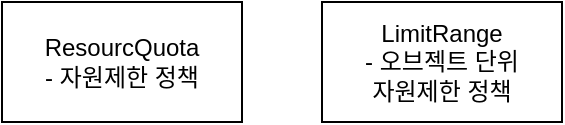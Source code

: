 <mxfile version="26.0.14" pages="3">
  <diagram id="p6BHQ99s00-5LfU9aDg9" name="policy">
    <mxGraphModel dx="2008" dy="1150" grid="1" gridSize="10" guides="1" tooltips="1" connect="1" arrows="1" fold="1" page="1" pageScale="1" pageWidth="4681" pageHeight="3300" math="0" shadow="0">
      <root>
        <mxCell id="0" />
        <mxCell id="1" parent="0" />
        <mxCell id="fSZZSS4SiFKnqKFC8Spe-2" value="&lt;div&gt;ResourcQuota&lt;/div&gt;&lt;div&gt;- 자원제한 정책&lt;br&gt;&lt;/div&gt;" style="rounded=0;whiteSpace=wrap;html=1;" vertex="1" parent="1">
          <mxGeometry x="200" y="280" width="120" height="60" as="geometry" />
        </mxCell>
        <mxCell id="fSZZSS4SiFKnqKFC8Spe-3" value="&lt;div&gt;LimitRange&lt;/div&gt;&lt;div&gt;- 오브젝트 단위&lt;br&gt;자원제한 정책&lt;br&gt;&lt;/div&gt;" style="rounded=0;whiteSpace=wrap;html=1;" vertex="1" parent="1">
          <mxGeometry x="360" y="280" width="120" height="60" as="geometry" />
        </mxCell>
      </root>
    </mxGraphModel>
  </diagram>
  <diagram name="security" id="7_t-huLyqTZaK8C2pLEU">
    <mxGraphModel dx="1912" dy="1095" grid="1" gridSize="10" guides="1" tooltips="1" connect="1" arrows="1" fold="1" page="1" pageScale="1" pageWidth="4681" pageHeight="3300" math="0" shadow="0">
      <root>
        <mxCell id="0" />
        <mxCell id="1" parent="0" />
        <mxCell id="LIGulVqqEWgQpyWQHzmR-32" value="" style="rounded=0;whiteSpace=wrap;html=1;dashed=1;" vertex="1" parent="1">
          <mxGeometry x="680" y="570" width="300" height="240" as="geometry" />
        </mxCell>
        <mxCell id="LIGulVqqEWgQpyWQHzmR-20" value="" style="edgeStyle=entityRelationEdgeStyle;rounded=0;orthogonalLoop=1;jettySize=auto;html=1;entryX=0;entryY=0.5;entryDx=0;entryDy=0;" edge="1" parent="1" source="LIGulVqqEWgQpyWQHzmR-1" target="LIGulVqqEWgQpyWQHzmR-6">
          <mxGeometry relative="1" as="geometry" />
        </mxCell>
        <mxCell id="LIGulVqqEWgQpyWQHzmR-21" value="" style="edgeStyle=orthogonalEdgeStyle;rounded=0;orthogonalLoop=1;jettySize=auto;html=1;entryX=0;entryY=0.5;entryDx=0;entryDy=0;" edge="1" parent="1" source="LIGulVqqEWgQpyWQHzmR-1" target="LIGulVqqEWgQpyWQHzmR-5">
          <mxGeometry relative="1" as="geometry" />
        </mxCell>
        <mxCell id="LIGulVqqEWgQpyWQHzmR-23" style="edgeStyle=orthogonalEdgeStyle;rounded=0;orthogonalLoop=1;jettySize=auto;html=1;" edge="1" parent="1" source="LIGulVqqEWgQpyWQHzmR-1" target="LIGulVqqEWgQpyWQHzmR-4">
          <mxGeometry relative="1" as="geometry">
            <mxPoint x="460" y="650" as="targetPoint" />
          </mxGeometry>
        </mxCell>
        <mxCell id="LIGulVqqEWgQpyWQHzmR-1" value="접근제어" style="rounded=1;whiteSpace=wrap;html=1;" vertex="1" parent="1">
          <mxGeometry x="300" y="620" width="120" height="60" as="geometry" />
        </mxCell>
        <UserObject label="https://kubernetes.io/ko/docs/concepts/security/controlling-access/" link="https://kubernetes.io/ko/docs/concepts/security/controlling-access/" id="LIGulVqqEWgQpyWQHzmR-3">
          <mxCell style="text;whiteSpace=wrap;" vertex="1" parent="1">
            <mxGeometry x="40" y="40" width="380" height="40" as="geometry" />
          </mxCell>
        </UserObject>
        <mxCell id="LIGulVqqEWgQpyWQHzmR-33" value="" style="edgeStyle=orthogonalEdgeStyle;rounded=0;orthogonalLoop=1;jettySize=auto;html=1;" edge="1" parent="1" source="LIGulVqqEWgQpyWQHzmR-4" target="LIGulVqqEWgQpyWQHzmR-32">
          <mxGeometry relative="1" as="geometry" />
        </mxCell>
        <mxCell id="LIGulVqqEWgQpyWQHzmR-4" value="Authentication" style="rounded=1;whiteSpace=wrap;html=1;" vertex="1" parent="1">
          <mxGeometry x="480" y="620" width="120" height="60" as="geometry" />
        </mxCell>
        <mxCell id="LIGulVqqEWgQpyWQHzmR-5" value="Authorization" style="rounded=1;whiteSpace=wrap;html=1;" vertex="1" parent="1">
          <mxGeometry x="480" y="690" width="120" height="60" as="geometry" />
        </mxCell>
        <mxCell id="LIGulVqqEWgQpyWQHzmR-6" value="&lt;div&gt;Admission&lt;/div&gt;&lt;div&gt;Control&lt;br&gt;&lt;/div&gt;" style="rounded=1;whiteSpace=wrap;html=1;" vertex="1" parent="1">
          <mxGeometry x="480" y="770" width="120" height="60" as="geometry" />
        </mxCell>
        <mxCell id="LIGulVqqEWgQpyWQHzmR-9" value="Authorization&lt;br&gt;Module" style="rounded=1;whiteSpace=wrap;html=1;" vertex="1" parent="1">
          <mxGeometry x="310" y="1010" width="120" height="60" as="geometry" />
        </mxCell>
        <mxCell id="LIGulVqqEWgQpyWQHzmR-10" value="RBAC" style="rounded=1;whiteSpace=wrap;html=1;" vertex="1" parent="1">
          <mxGeometry x="480" y="920" width="120" height="40" as="geometry" />
        </mxCell>
        <mxCell id="LIGulVqqEWgQpyWQHzmR-12" value="ABAC" style="rounded=1;whiteSpace=wrap;html=1;" vertex="1" parent="1">
          <mxGeometry x="480" y="970" width="120" height="40" as="geometry" />
        </mxCell>
        <mxCell id="LIGulVqqEWgQpyWQHzmR-13" value="Webhook" style="rounded=1;whiteSpace=wrap;html=1;" vertex="1" parent="1">
          <mxGeometry x="480" y="1020" width="120" height="40" as="geometry" />
        </mxCell>
        <mxCell id="LIGulVqqEWgQpyWQHzmR-14" value="Node" style="rounded=1;whiteSpace=wrap;html=1;" vertex="1" parent="1">
          <mxGeometry x="480" y="1070" width="120" height="40" as="geometry" />
        </mxCell>
        <mxCell id="LIGulVqqEWgQpyWQHzmR-15" value="&lt;div&gt;Authorization 정책은 적용후 테스트까지 간단히 확인해야하지 않을까?&lt;/div&gt;&lt;div&gt;ex) kubectl auth can-i create deployments --namespace dev&lt;br&gt;&lt;/div&gt;" style="text;html=1;align=center;verticalAlign=middle;resizable=0;points=[];autosize=1;strokeColor=none;fillColor=none;" vertex="1" parent="1">
          <mxGeometry x="300" y="1140" width="370" height="40" as="geometry" />
        </mxCell>
        <mxCell id="LIGulVqqEWgQpyWQHzmR-16" value="" style="shape=image;verticalLabelPosition=bottom;labelBackgroundColor=default;verticalAlign=top;imageAspect=0;image=https://kubernetes.io/images/docs/admin/access-control-overview.svg;" vertex="1" parent="1">
          <mxGeometry x="40" y="80" width="795" height="480" as="geometry" />
        </mxCell>
        <mxCell id="LIGulVqqEWgQpyWQHzmR-19" value="ServiceAccount" style="rounded=1;whiteSpace=wrap;html=1;" vertex="1" parent="1">
          <mxGeometry x="110" y="620" width="120" height="60" as="geometry" />
        </mxCell>
        <mxCell id="LIGulVqqEWgQpyWQHzmR-24" value="X.509" style="rounded=1;whiteSpace=wrap;html=1;" vertex="1" parent="1">
          <mxGeometry x="700" y="590" width="120" height="40" as="geometry" />
        </mxCell>
        <mxCell id="LIGulVqqEWgQpyWQHzmR-25" value="Static token file" style="rounded=1;whiteSpace=wrap;html=1;" vertex="1" parent="1">
          <mxGeometry x="700" y="640" width="120" height="40" as="geometry" />
        </mxCell>
        <mxCell id="LIGulVqqEWgQpyWQHzmR-26" value="Bootstrap token" style="rounded=1;whiteSpace=wrap;html=1;" vertex="1" parent="1">
          <mxGeometry x="700" y="690" width="120" height="40" as="geometry" />
        </mxCell>
        <mxCell id="LIGulVqqEWgQpyWQHzmR-27" value="ServiceAccount&lt;br&gt;Secret token" style="rounded=1;whiteSpace=wrap;html=1;" vertex="1" parent="1">
          <mxGeometry x="700" y="740" width="120" height="40" as="geometry" />
        </mxCell>
        <mxCell id="LIGulVqqEWgQpyWQHzmR-28" value="TokenRequest&lt;br&gt;API token" style="rounded=1;whiteSpace=wrap;html=1;" vertex="1" parent="1">
          <mxGeometry x="835" y="590" width="120" height="40" as="geometry" />
        </mxCell>
        <mxCell id="LIGulVqqEWgQpyWQHzmR-29" value="OIDC" style="rounded=1;whiteSpace=wrap;html=1;" vertex="1" parent="1">
          <mxGeometry x="835" y="640" width="120" height="40" as="geometry" />
        </mxCell>
        <mxCell id="LIGulVqqEWgQpyWQHzmR-30" value="Webhook" style="rounded=1;whiteSpace=wrap;html=1;" vertex="1" parent="1">
          <mxGeometry x="835" y="690" width="120" height="40" as="geometry" />
        </mxCell>
        <mxCell id="LIGulVqqEWgQpyWQHzmR-31" value="Authenticating Proxy" style="rounded=1;whiteSpace=wrap;html=1;" vertex="1" parent="1">
          <mxGeometry x="835" y="740" width="120" height="40" as="geometry" />
        </mxCell>
      </root>
    </mxGraphModel>
  </diagram>
  <diagram id="x0eaguAkmw9nb1jd6ma5" name="tools">
    <mxGraphModel dx="2008" dy="1150" grid="1" gridSize="10" guides="1" tooltips="1" connect="1" arrows="1" fold="1" page="1" pageScale="1" pageWidth="4681" pageHeight="3300" math="0" shadow="0">
      <root>
        <mxCell id="0" />
        <mxCell id="1" parent="0" />
        <mxCell id="DrbGijEhrG7CVo1d8D9N-1" value="k8s 관리 대시보드 (IDE)" style="rounded=1;whiteSpace=wrap;html=1;verticalAlign=bottom;fillColor=#f5f5f5;fontColor=#333333;strokeColor=#666666;" vertex="1" parent="1">
          <mxGeometry x="80" y="80" width="540" height="260" as="geometry" />
        </mxCell>
        <mxCell id="DrbGijEhrG7CVo1d8D9N-10" value="" style="rounded=0;whiteSpace=wrap;html=1;dashed=1;" vertex="1" parent="1">
          <mxGeometry x="350" y="120" width="200" height="170" as="geometry" />
        </mxCell>
        <mxCell id="DrbGijEhrG7CVo1d8D9N-9" value="" style="rounded=0;whiteSpace=wrap;html=1;dashed=1;" vertex="1" parent="1">
          <mxGeometry x="140" y="120" width="200" height="170" as="geometry" />
        </mxCell>
        <mxCell id="DrbGijEhrG7CVo1d8D9N-2" value="K9s" style="rounded=1;whiteSpace=wrap;html=1;" vertex="1" parent="1">
          <mxGeometry x="180" y="135" width="120" height="40" as="geometry" />
        </mxCell>
        <mxCell id="DrbGijEhrG7CVo1d8D9N-3" value="Lens" style="rounded=1;whiteSpace=wrap;html=1;" vertex="1" parent="1">
          <mxGeometry x="180" y="185" width="120" height="40" as="geometry" />
        </mxCell>
        <mxCell id="DrbGijEhrG7CVo1d8D9N-4" value="Rancher" style="rounded=1;whiteSpace=wrap;html=1;" vertex="1" parent="1">
          <mxGeometry x="180" y="235" width="120" height="40" as="geometry" />
        </mxCell>
        <mxCell id="DrbGijEhrG7CVo1d8D9N-5" value="Octant" style="rounded=1;whiteSpace=wrap;html=1;" vertex="1" parent="1">
          <mxGeometry x="390" y="135" width="120" height="40" as="geometry" />
        </mxCell>
        <mxCell id="DrbGijEhrG7CVo1d8D9N-6" value="Portainer" style="rounded=1;whiteSpace=wrap;html=1;" vertex="1" parent="1">
          <mxGeometry x="390" y="185" width="120" height="40" as="geometry" />
        </mxCell>
        <mxCell id="DrbGijEhrG7CVo1d8D9N-8" value="&lt;div&gt;Kubernetes&lt;/div&gt;&lt;div&gt;dashboard&lt;br&gt;&lt;/div&gt;" style="rounded=1;whiteSpace=wrap;html=1;" vertex="1" parent="1">
          <mxGeometry x="390" y="235" width="120" height="40" as="geometry" />
        </mxCell>
        <mxCell id="DrbGijEhrG7CVo1d8D9N-21" value="정책 관리" style="rounded=1;whiteSpace=wrap;html=1;verticalAlign=bottom;fillColor=#f5f5f5;fontColor=#333333;strokeColor=#666666;" vertex="1" parent="1">
          <mxGeometry x="680" y="80" width="540" height="260" as="geometry" />
        </mxCell>
        <mxCell id="DrbGijEhrG7CVo1d8D9N-22" value="" style="rounded=0;whiteSpace=wrap;html=1;dashed=1;" vertex="1" parent="1">
          <mxGeometry x="950" y="120" width="200" height="170" as="geometry" />
        </mxCell>
        <mxCell id="DrbGijEhrG7CVo1d8D9N-23" value="" style="rounded=0;whiteSpace=wrap;html=1;dashed=1;" vertex="1" parent="1">
          <mxGeometry x="740" y="120" width="200" height="170" as="geometry" />
        </mxCell>
        <mxCell id="DrbGijEhrG7CVo1d8D9N-24" value="Kyverno" style="rounded=1;whiteSpace=wrap;html=1;" vertex="1" parent="1">
          <mxGeometry x="780" y="135" width="120" height="40" as="geometry" />
        </mxCell>
        <mxCell id="DrbGijEhrG7CVo1d8D9N-25" value="OPA / Gatekeeper" style="rounded=1;whiteSpace=wrap;html=1;" vertex="1" parent="1">
          <mxGeometry x="780" y="185" width="120" height="40" as="geometry" />
        </mxCell>
        <mxCell id="DrbGijEhrG7CVo1d8D9N-26" value="NeuVector" style="rounded=1;whiteSpace=wrap;html=1;" vertex="1" parent="1">
          <mxGeometry x="780" y="235" width="120" height="40" as="geometry" />
        </mxCell>
        <mxCell id="DrbGijEhrG7CVo1d8D9N-27" value="Kube-score" style="rounded=1;whiteSpace=wrap;html=1;" vertex="1" parent="1">
          <mxGeometry x="990" y="135" width="120" height="40" as="geometry" />
        </mxCell>
        <mxCell id="DrbGijEhrG7CVo1d8D9N-28" value="K-Rail" style="rounded=1;whiteSpace=wrap;html=1;" vertex="1" parent="1">
          <mxGeometry x="990" y="185" width="120" height="40" as="geometry" />
        </mxCell>
        <mxCell id="DrbGijEhrG7CVo1d8D9N-29" value="Polaris" style="rounded=1;whiteSpace=wrap;html=1;" vertex="1" parent="1">
          <mxGeometry x="990" y="235" width="120" height="40" as="geometry" />
        </mxCell>
        <mxCell id="DrbGijEhrG7CVo1d8D9N-30" value="서버리스" style="rounded=1;whiteSpace=wrap;html=1;verticalAlign=bottom;fillColor=#f5f5f5;fontColor=#333333;strokeColor=#666666;" vertex="1" parent="1">
          <mxGeometry x="80" y="360" width="540" height="260" as="geometry" />
        </mxCell>
        <mxCell id="DrbGijEhrG7CVo1d8D9N-31" value="" style="rounded=0;whiteSpace=wrap;html=1;dashed=1;" vertex="1" parent="1">
          <mxGeometry x="350" y="400" width="200" height="170" as="geometry" />
        </mxCell>
        <mxCell id="DrbGijEhrG7CVo1d8D9N-32" value="" style="rounded=0;whiteSpace=wrap;html=1;dashed=1;" vertex="1" parent="1">
          <mxGeometry x="140" y="400" width="200" height="170" as="geometry" />
        </mxCell>
        <mxCell id="DrbGijEhrG7CVo1d8D9N-33" value="Knative" style="rounded=1;whiteSpace=wrap;html=1;" vertex="1" parent="1">
          <mxGeometry x="180" y="415" width="120" height="40" as="geometry" />
        </mxCell>
        <mxCell id="DrbGijEhrG7CVo1d8D9N-34" value="???" style="rounded=1;whiteSpace=wrap;html=1;" vertex="1" parent="1">
          <mxGeometry x="180" y="465" width="120" height="40" as="geometry" />
        </mxCell>
        <mxCell id="DrbGijEhrG7CVo1d8D9N-35" value="???" style="rounded=1;whiteSpace=wrap;html=1;" vertex="1" parent="1">
          <mxGeometry x="180" y="515" width="120" height="40" as="geometry" />
        </mxCell>
        <mxCell id="DrbGijEhrG7CVo1d8D9N-36" value="???" style="rounded=1;whiteSpace=wrap;html=1;" vertex="1" parent="1">
          <mxGeometry x="390" y="415" width="120" height="40" as="geometry" />
        </mxCell>
        <mxCell id="DrbGijEhrG7CVo1d8D9N-37" value="???" style="rounded=1;whiteSpace=wrap;html=1;" vertex="1" parent="1">
          <mxGeometry x="390" y="465" width="120" height="40" as="geometry" />
        </mxCell>
        <mxCell id="DrbGijEhrG7CVo1d8D9N-38" value="???" style="rounded=1;whiteSpace=wrap;html=1;" vertex="1" parent="1">
          <mxGeometry x="390" y="515" width="120" height="40" as="geometry" />
        </mxCell>
        <mxCell id="DrbGijEhrG7CVo1d8D9N-39" value="접근 제어 (인증 / 인가)" style="rounded=1;whiteSpace=wrap;html=1;verticalAlign=bottom;fillColor=#f5f5f5;fontColor=#333333;strokeColor=#666666;" vertex="1" parent="1">
          <mxGeometry x="680" y="360" width="540" height="260" as="geometry" />
        </mxCell>
        <mxCell id="DrbGijEhrG7CVo1d8D9N-40" value="" style="rounded=0;whiteSpace=wrap;html=1;dashed=1;" vertex="1" parent="1">
          <mxGeometry x="950" y="400" width="200" height="170" as="geometry" />
        </mxCell>
        <mxCell id="DrbGijEhrG7CVo1d8D9N-41" value="" style="rounded=0;whiteSpace=wrap;html=1;dashed=1;" vertex="1" parent="1">
          <mxGeometry x="740" y="400" width="200" height="170" as="geometry" />
        </mxCell>
        <mxCell id="DrbGijEhrG7CVo1d8D9N-42" value="Keycloak" style="rounded=1;whiteSpace=wrap;html=1;" vertex="1" parent="1">
          <mxGeometry x="780" y="415" width="120" height="40" as="geometry" />
        </mxCell>
        <mxCell id="DrbGijEhrG7CVo1d8D9N-43" value="Dex" style="rounded=1;whiteSpace=wrap;html=1;" vertex="1" parent="1">
          <mxGeometry x="780" y="465" width="120" height="40" as="geometry" />
        </mxCell>
        <mxCell id="DrbGijEhrG7CVo1d8D9N-44" value="oauth2-proxy" style="rounded=1;whiteSpace=wrap;html=1;" vertex="1" parent="1">
          <mxGeometry x="780" y="515" width="120" height="40" as="geometry" />
        </mxCell>
        <mxCell id="DrbGijEhrG7CVo1d8D9N-45" value="???" style="rounded=1;whiteSpace=wrap;html=1;" vertex="1" parent="1">
          <mxGeometry x="990" y="415" width="120" height="40" as="geometry" />
        </mxCell>
        <mxCell id="DrbGijEhrG7CVo1d8D9N-46" value="???" style="rounded=1;whiteSpace=wrap;html=1;" vertex="1" parent="1">
          <mxGeometry x="990" y="465" width="120" height="40" as="geometry" />
        </mxCell>
        <mxCell id="DrbGijEhrG7CVo1d8D9N-47" value="???" style="rounded=1;whiteSpace=wrap;html=1;" vertex="1" parent="1">
          <mxGeometry x="990" y="515" width="120" height="40" as="geometry" />
        </mxCell>
        <mxCell id="DrbGijEhrG7CVo1d8D9N-48" value="API Gateway" style="rounded=1;whiteSpace=wrap;html=1;verticalAlign=bottom;fillColor=#f5f5f5;fontColor=#333333;strokeColor=#666666;" vertex="1" parent="1">
          <mxGeometry x="80" y="640" width="540" height="260" as="geometry" />
        </mxCell>
        <mxCell id="DrbGijEhrG7CVo1d8D9N-49" value="" style="rounded=0;whiteSpace=wrap;html=1;dashed=1;" vertex="1" parent="1">
          <mxGeometry x="350" y="680" width="200" height="170" as="geometry" />
        </mxCell>
        <mxCell id="DrbGijEhrG7CVo1d8D9N-50" value="" style="rounded=0;whiteSpace=wrap;html=1;dashed=1;" vertex="1" parent="1">
          <mxGeometry x="140" y="680" width="200" height="170" as="geometry" />
        </mxCell>
        <mxCell id="DrbGijEhrG7CVo1d8D9N-51" value="Kong" style="rounded=1;whiteSpace=wrap;html=1;" vertex="1" parent="1">
          <mxGeometry x="180" y="695" width="120" height="40" as="geometry" />
        </mxCell>
        <mxCell id="DrbGijEhrG7CVo1d8D9N-52" value="???" style="rounded=1;whiteSpace=wrap;html=1;" vertex="1" parent="1">
          <mxGeometry x="180" y="745" width="120" height="40" as="geometry" />
        </mxCell>
        <mxCell id="DrbGijEhrG7CVo1d8D9N-53" value="???" style="rounded=1;whiteSpace=wrap;html=1;" vertex="1" parent="1">
          <mxGeometry x="180" y="795" width="120" height="40" as="geometry" />
        </mxCell>
        <mxCell id="DrbGijEhrG7CVo1d8D9N-54" value="???" style="rounded=1;whiteSpace=wrap;html=1;" vertex="1" parent="1">
          <mxGeometry x="390" y="695" width="120" height="40" as="geometry" />
        </mxCell>
        <mxCell id="DrbGijEhrG7CVo1d8D9N-55" value="???" style="rounded=1;whiteSpace=wrap;html=1;" vertex="1" parent="1">
          <mxGeometry x="390" y="745" width="120" height="40" as="geometry" />
        </mxCell>
        <mxCell id="DrbGijEhrG7CVo1d8D9N-56" value="???" style="rounded=1;whiteSpace=wrap;html=1;" vertex="1" parent="1">
          <mxGeometry x="390" y="795" width="120" height="40" as="geometry" />
        </mxCell>
      </root>
    </mxGraphModel>
  </diagram>
</mxfile>
